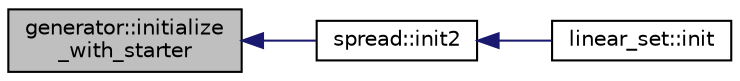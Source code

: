 digraph "generator::initialize_with_starter"
{
  edge [fontname="Helvetica",fontsize="10",labelfontname="Helvetica",labelfontsize="10"];
  node [fontname="Helvetica",fontsize="10",shape=record];
  rankdir="LR";
  Node10118 [label="generator::initialize\l_with_starter",height=0.2,width=0.4,color="black", fillcolor="grey75", style="filled", fontcolor="black"];
  Node10118 -> Node10119 [dir="back",color="midnightblue",fontsize="10",style="solid",fontname="Helvetica"];
  Node10119 [label="spread::init2",height=0.2,width=0.4,color="black", fillcolor="white", style="filled",URL="$da/dc1/classspread.html#a576b6d56cc27680063696e865346cedc"];
  Node10119 -> Node10120 [dir="back",color="midnightblue",fontsize="10",style="solid",fontname="Helvetica"];
  Node10120 [label="linear_set::init",height=0.2,width=0.4,color="black", fillcolor="white", style="filled",URL="$dd/d86/classlinear__set.html#a7ab24e84423749047d5465cb15505475"];
}
